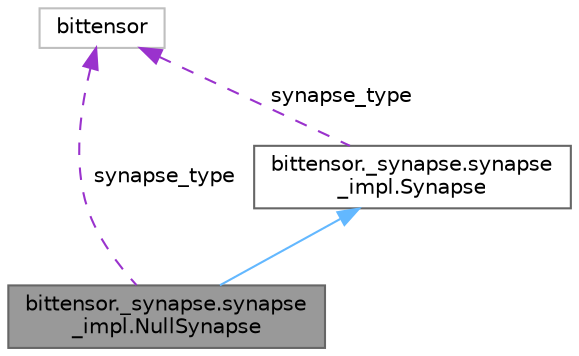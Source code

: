 digraph "bittensor._synapse.synapse_impl.NullSynapse"
{
 // LATEX_PDF_SIZE
  bgcolor="transparent";
  edge [fontname=Helvetica,fontsize=10,labelfontname=Helvetica,labelfontsize=10];
  node [fontname=Helvetica,fontsize=10,shape=box,height=0.2,width=0.4];
  Node1 [label="bittensor._synapse.synapse\l_impl.NullSynapse",height=0.2,width=0.4,color="gray40", fillcolor="grey60", style="filled", fontcolor="black",tooltip=" "];
  Node2 -> Node1 [dir="back",color="steelblue1",style="solid"];
  Node2 [label="bittensor._synapse.synapse\l_impl.Synapse",height=0.2,width=0.4,color="gray40", fillcolor="white", style="filled",URL="$classbittensor_1_1__synapse_1_1synapse__impl_1_1_synapse.html",tooltip=" "];
  Node3 -> Node2 [dir="back",color="darkorchid3",style="dashed",label=" synapse_type" ];
  Node3 [label="bittensor",height=0.2,width=0.4,color="grey75", fillcolor="white", style="filled",tooltip=" "];
  Node3 -> Node1 [dir="back",color="darkorchid3",style="dashed",label=" synapse_type" ];
}
